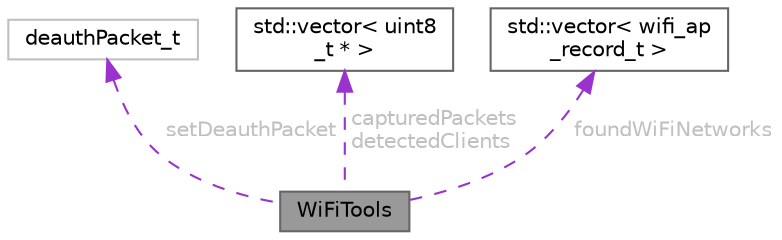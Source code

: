digraph "WiFiTools"
{
 // LATEX_PDF_SIZE
  bgcolor="transparent";
  edge [fontname=Helvetica,fontsize=10,labelfontname=Helvetica,labelfontsize=10];
  node [fontname=Helvetica,fontsize=10,shape=box,height=0.2,width=0.4];
  Node1 [id="Node000001",label="WiFiTools",height=0.2,width=0.4,color="gray40", fillcolor="grey60", style="filled", fontcolor="black",tooltip=" "];
  Node2 -> Node1 [id="edge1_Node000001_Node000002",dir="back",color="darkorchid3",style="dashed",tooltip=" ",label=" setDeauthPacket",fontcolor="grey" ];
  Node2 [id="Node000002",label="deauthPacket_t",height=0.2,width=0.4,color="grey75", fillcolor="white", style="filled",URL="$structdeauthPacket__t.html",tooltip=" "];
  Node3 -> Node1 [id="edge2_Node000001_Node000003",dir="back",color="darkorchid3",style="dashed",tooltip=" ",label=" capturedPackets\ndetectedClients",fontcolor="grey" ];
  Node3 [id="Node000003",label="std::vector\< uint8\l_t * \>",height=0.2,width=0.4,color="gray40", fillcolor="white", style="filled",tooltip=" "];
  Node4 -> Node1 [id="edge3_Node000001_Node000004",dir="back",color="darkorchid3",style="dashed",tooltip=" ",label=" foundWiFiNetworks",fontcolor="grey" ];
  Node4 [id="Node000004",label="std::vector\< wifi_ap\l_record_t \>",height=0.2,width=0.4,color="gray40", fillcolor="white", style="filled",tooltip=" "];
}

